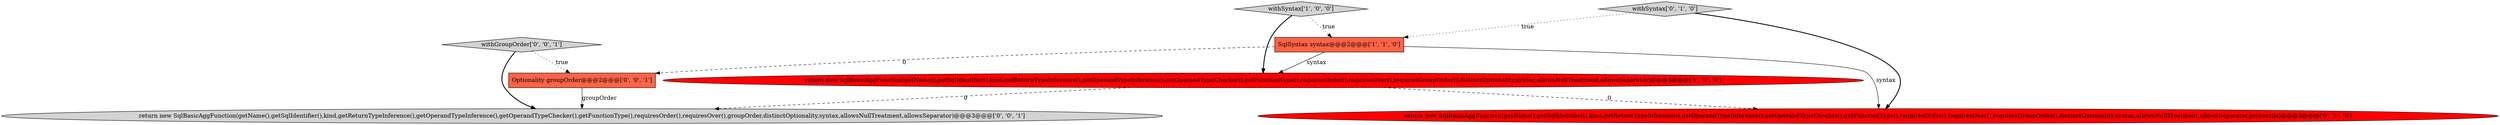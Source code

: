digraph {
2 [style = filled, label = "withSyntax['1', '0', '0']", fillcolor = lightgray, shape = diamond image = "AAA0AAABBB1BBB"];
5 [style = filled, label = "Optionality groupOrder@@@2@@@['0', '0', '1']", fillcolor = tomato, shape = box image = "AAA0AAABBB3BBB"];
0 [style = filled, label = "SqlSyntax syntax@@@2@@@['1', '1', '0']", fillcolor = tomato, shape = box image = "AAA0AAABBB1BBB"];
6 [style = filled, label = "withGroupOrder['0', '0', '1']", fillcolor = lightgray, shape = diamond image = "AAA0AAABBB3BBB"];
1 [style = filled, label = "return new SqlBasicAggFunction(getName(),getSqlIdentifier(),kind,getReturnTypeInference(),getOperandTypeInference(),getOperandTypeChecker(),getFunctionType(),requiresOrder(),requiresOver(),requiresGroupOrder(),distinctOptionality,syntax,allowsNullTreatment,allowsSeparator)@@@3@@@['1', '0', '0']", fillcolor = red, shape = ellipse image = "AAA1AAABBB1BBB"];
3 [style = filled, label = "return new SqlBasicAggFunction(getName(),getSqlIdentifier(),kind,getReturnTypeInference(),getOperandTypeInference(),getOperandTypeChecker(),getFunctionType(),requiresOrder(),requiresOver(),requiresGroupOrder(),distinctOptionality,syntax,allowsNullTreatment,allowsSeparator,percentile)@@@3@@@['0', '1', '0']", fillcolor = red, shape = ellipse image = "AAA1AAABBB2BBB"];
7 [style = filled, label = "return new SqlBasicAggFunction(getName(),getSqlIdentifier(),kind,getReturnTypeInference(),getOperandTypeInference(),getOperandTypeChecker(),getFunctionType(),requiresOrder(),requiresOver(),groupOrder,distinctOptionality,syntax,allowsNullTreatment,allowsSeparator)@@@3@@@['0', '0', '1']", fillcolor = lightgray, shape = ellipse image = "AAA0AAABBB3BBB"];
4 [style = filled, label = "withSyntax['0', '1', '0']", fillcolor = lightgray, shape = diamond image = "AAA0AAABBB2BBB"];
0->3 [style = solid, label="syntax"];
4->3 [style = bold, label=""];
0->1 [style = solid, label="syntax"];
6->5 [style = dotted, label="true"];
2->0 [style = dotted, label="true"];
1->3 [style = dashed, label="0"];
1->7 [style = dashed, label="0"];
6->7 [style = bold, label=""];
5->7 [style = solid, label="groupOrder"];
0->5 [style = dashed, label="0"];
2->1 [style = bold, label=""];
4->0 [style = dotted, label="true"];
}
